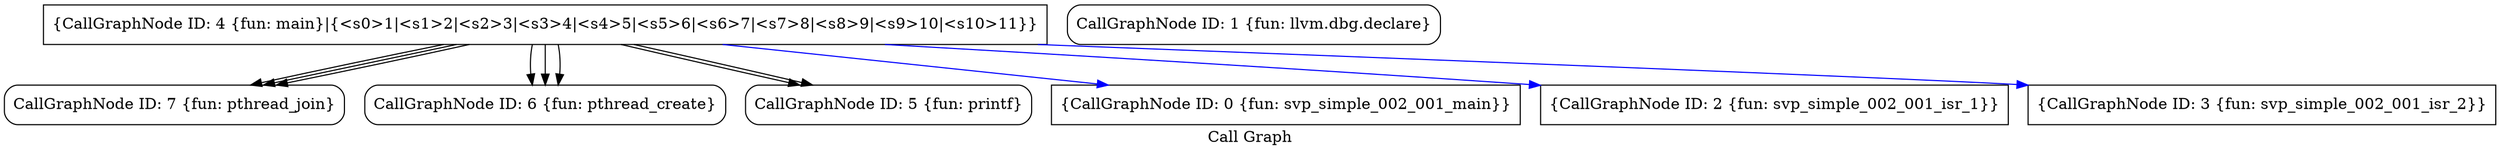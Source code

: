 digraph "Call Graph" {
	label="Call Graph";

	Node0x22ace00 [shape=record,shape=Mrecord,label="{CallGraphNode ID: 7 \{fun: pthread_join\}}"];
	Node0x22acd20 [shape=record,shape=Mrecord,label="{CallGraphNode ID: 6 \{fun: pthread_create\}}"];
	Node0x22acc40 [shape=record,shape=Mrecord,label="{CallGraphNode ID: 5 \{fun: printf\}}"];
	Node0x22acb60 [shape=record,shape=box,label="{CallGraphNode ID: 4 \{fun: main\}|{<s0>1|<s1>2|<s2>3|<s3>4|<s4>5|<s5>6|<s6>7|<s7>8|<s8>9|<s9>10|<s10>11}}"];
	Node0x22acb60:s0 -> Node0x22acc40[color=black];
	Node0x22acb60:s1 -> Node0x22acd20[color=black];
	Node0x22acb60:s2 -> Node0x22acd20[color=black];
	Node0x22acb60:s3 -> Node0x22acd20[color=black];
	Node0x22acb60:s4 -> Node0x22ace00[color=black];
	Node0x22acb60:s5 -> Node0x22ace00[color=black];
	Node0x22acb60:s6 -> Node0x22ace00[color=black];
	Node0x22acb60:s7 -> Node0x22acc40[color=black];
	Node0x22acb60:s8 -> Node0x22ac730[color=blue];
	Node0x22acb60:s9 -> Node0x22ac9a0[color=blue];
	Node0x22acb60:s10 -> Node0x22aca80[color=blue];
	Node0x22aca80 [shape=record,shape=box,label="{CallGraphNode ID: 3 \{fun: svp_simple_002_001_isr_2\}}"];
	Node0x22ac9a0 [shape=record,shape=box,label="{CallGraphNode ID: 2 \{fun: svp_simple_002_001_isr_1\}}"];
	Node0x22ac8c0 [shape=record,shape=Mrecord,label="{CallGraphNode ID: 1 \{fun: llvm.dbg.declare\}}"];
	Node0x22ac730 [shape=record,shape=box,label="{CallGraphNode ID: 0 \{fun: svp_simple_002_001_main\}}"];
}
